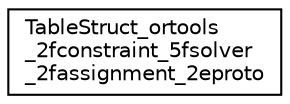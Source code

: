 digraph "Graphical Class Hierarchy"
{
 // LATEX_PDF_SIZE
  edge [fontname="Helvetica",fontsize="10",labelfontname="Helvetica",labelfontsize="10"];
  node [fontname="Helvetica",fontsize="10",shape=record];
  rankdir="LR";
  Node0 [label="TableStruct_ortools\l_2fconstraint_5fsolver\l_2fassignment_2eproto",height=0.2,width=0.4,color="black", fillcolor="white", style="filled",URL="$struct_table_struct__ortools__2fconstraint__5fsolver__2fassignment__2eproto.html",tooltip=" "];
}
